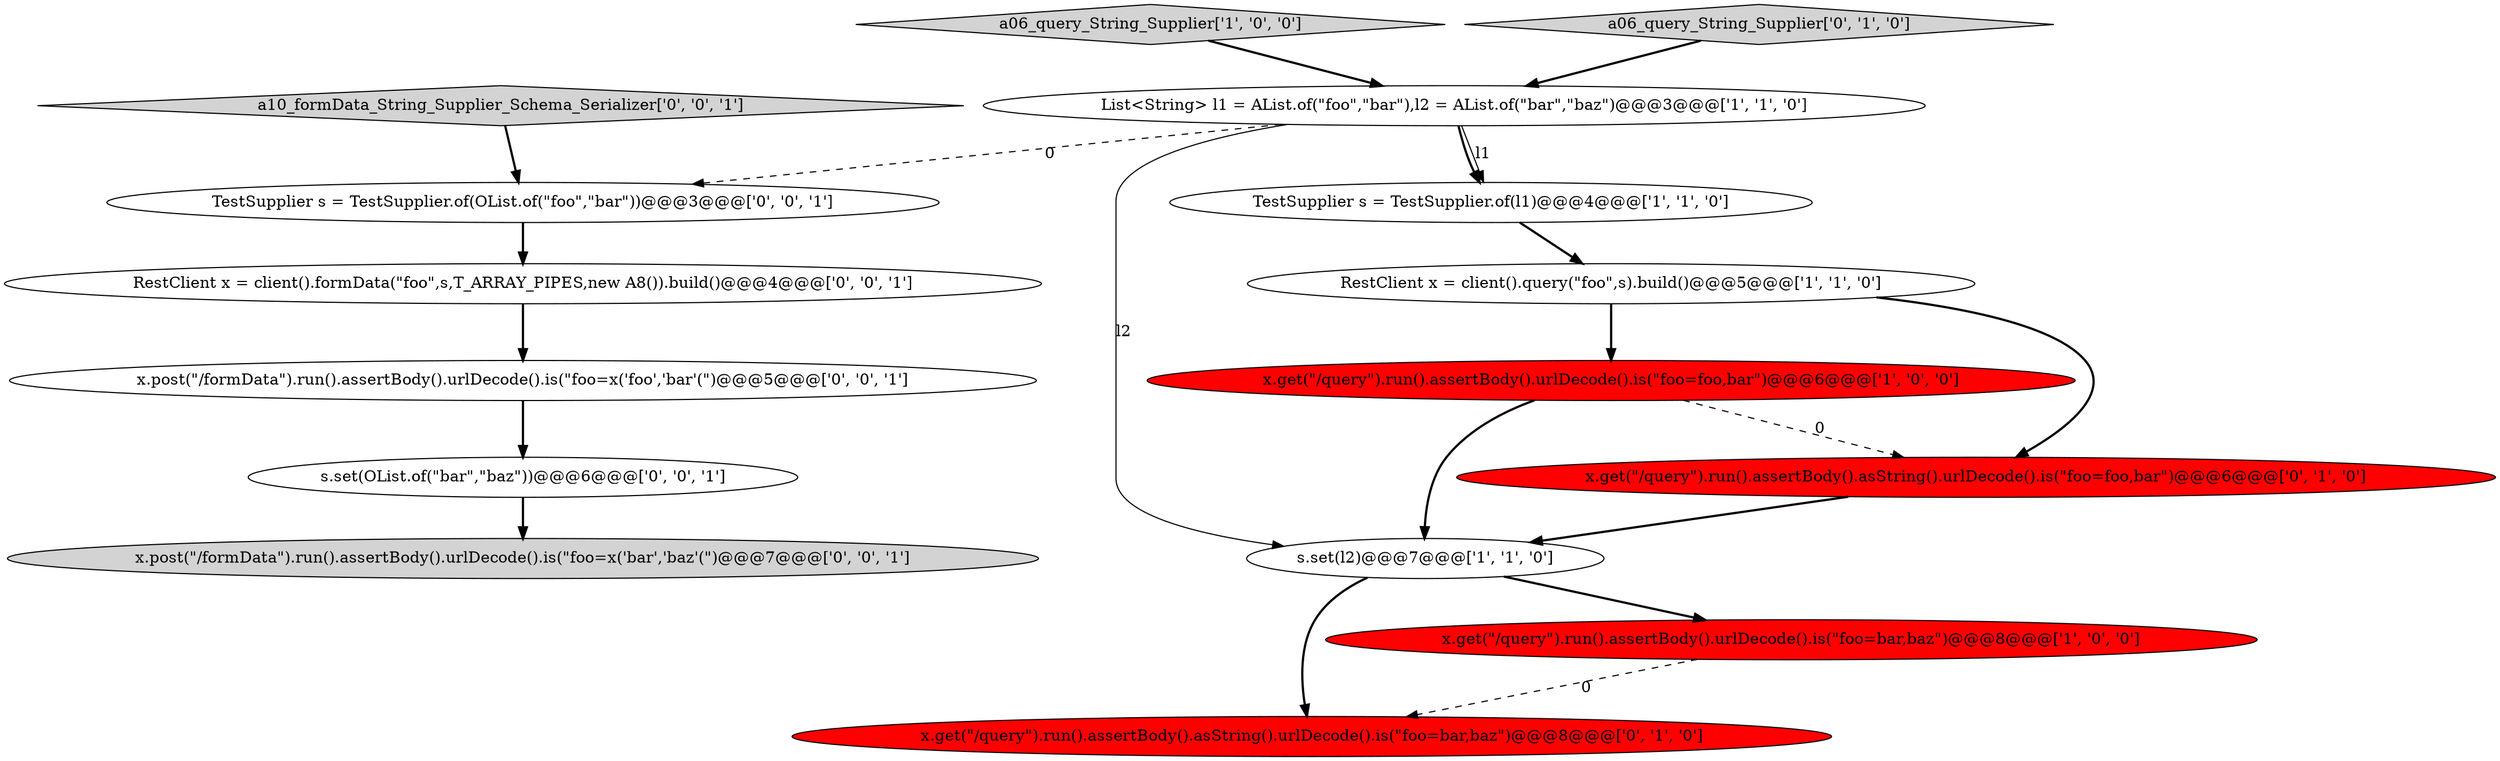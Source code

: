 digraph {
5 [style = filled, label = "RestClient x = client().query(\"foo\",s).build()@@@5@@@['1', '1', '0']", fillcolor = white, shape = ellipse image = "AAA0AAABBB1BBB"];
7 [style = filled, label = "x.get(\"/query\").run().assertBody().asString().urlDecode().is(\"foo=bar,baz\")@@@8@@@['0', '1', '0']", fillcolor = red, shape = ellipse image = "AAA1AAABBB2BBB"];
11 [style = filled, label = "x.post(\"/formData\").run().assertBody().urlDecode().is(\"foo=x('foo','bar'(\")@@@5@@@['0', '0', '1']", fillcolor = white, shape = ellipse image = "AAA0AAABBB3BBB"];
3 [style = filled, label = "a06_query_String_Supplier['1', '0', '0']", fillcolor = lightgray, shape = diamond image = "AAA0AAABBB1BBB"];
14 [style = filled, label = "a10_formData_String_Supplier_Schema_Serializer['0', '0', '1']", fillcolor = lightgray, shape = diamond image = "AAA0AAABBB3BBB"];
0 [style = filled, label = "s.set(l2)@@@7@@@['1', '1', '0']", fillcolor = white, shape = ellipse image = "AAA0AAABBB1BBB"];
1 [style = filled, label = "TestSupplier s = TestSupplier.of(l1)@@@4@@@['1', '1', '0']", fillcolor = white, shape = ellipse image = "AAA0AAABBB1BBB"];
9 [style = filled, label = "a06_query_String_Supplier['0', '1', '0']", fillcolor = lightgray, shape = diamond image = "AAA0AAABBB2BBB"];
10 [style = filled, label = "RestClient x = client().formData(\"foo\",s,T_ARRAY_PIPES,new A8()).build()@@@4@@@['0', '0', '1']", fillcolor = white, shape = ellipse image = "AAA0AAABBB3BBB"];
6 [style = filled, label = "x.get(\"/query\").run().assertBody().urlDecode().is(\"foo=foo,bar\")@@@6@@@['1', '0', '0']", fillcolor = red, shape = ellipse image = "AAA1AAABBB1BBB"];
8 [style = filled, label = "x.get(\"/query\").run().assertBody().asString().urlDecode().is(\"foo=foo,bar\")@@@6@@@['0', '1', '0']", fillcolor = red, shape = ellipse image = "AAA1AAABBB2BBB"];
15 [style = filled, label = "s.set(OList.of(\"bar\",\"baz\"))@@@6@@@['0', '0', '1']", fillcolor = white, shape = ellipse image = "AAA0AAABBB3BBB"];
2 [style = filled, label = "x.get(\"/query\").run().assertBody().urlDecode().is(\"foo=bar,baz\")@@@8@@@['1', '0', '0']", fillcolor = red, shape = ellipse image = "AAA1AAABBB1BBB"];
13 [style = filled, label = "TestSupplier s = TestSupplier.of(OList.of(\"foo\",\"bar\"))@@@3@@@['0', '0', '1']", fillcolor = white, shape = ellipse image = "AAA0AAABBB3BBB"];
12 [style = filled, label = "x.post(\"/formData\").run().assertBody().urlDecode().is(\"foo=x('bar','baz'(\")@@@7@@@['0', '0', '1']", fillcolor = lightgray, shape = ellipse image = "AAA0AAABBB3BBB"];
4 [style = filled, label = "List<String> l1 = AList.of(\"foo\",\"bar\"),l2 = AList.of(\"bar\",\"baz\")@@@3@@@['1', '1', '0']", fillcolor = white, shape = ellipse image = "AAA0AAABBB1BBB"];
1->5 [style = bold, label=""];
8->0 [style = bold, label=""];
4->0 [style = solid, label="l2"];
13->10 [style = bold, label=""];
5->8 [style = bold, label=""];
4->1 [style = bold, label=""];
15->12 [style = bold, label=""];
6->0 [style = bold, label=""];
6->8 [style = dashed, label="0"];
14->13 [style = bold, label=""];
5->6 [style = bold, label=""];
4->13 [style = dashed, label="0"];
9->4 [style = bold, label=""];
2->7 [style = dashed, label="0"];
3->4 [style = bold, label=""];
11->15 [style = bold, label=""];
4->1 [style = solid, label="l1"];
0->2 [style = bold, label=""];
0->7 [style = bold, label=""];
10->11 [style = bold, label=""];
}
